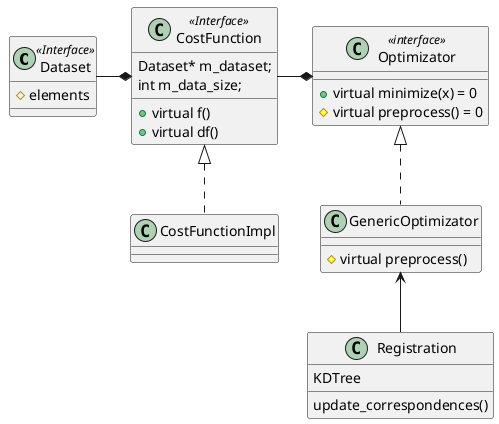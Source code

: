@startuml Optimizer


Class Dataset <<Interface>>{
# elements
}



Class CostFunction <<Interface>>{
+ virtual f()
+ virtual df()
Dataset* m_dataset;
int m_data_size;
}

Class CostFunctionImpl{
}




Class Optimizator <<interface>> {
    +virtual minimize(x) = 0
    #virtual preprocess() = 0
}


class GenericOptimizator {
#virtual preprocess()
}

Class Registration {
KDTree
update_correspondences()
}

Dataset -* CostFunction 
CostFunction -* Optimizator  
CostFunction <|.. CostFunctionImpl
Optimizator <|.. GenericOptimizator
' Optimizator <|.. GPUOptimizator


' note "These classes utilize the dataset and function methods\n to run an optimization algorithm" as N2
' note "The user must implement this class\nand pass it to optimizator" as N1

' N1 .. CostFunctionImpl
' GenericOptimizator . N2
' GPUOptimizator .. N2
GenericOptimizator <-- Registration 

@enduml